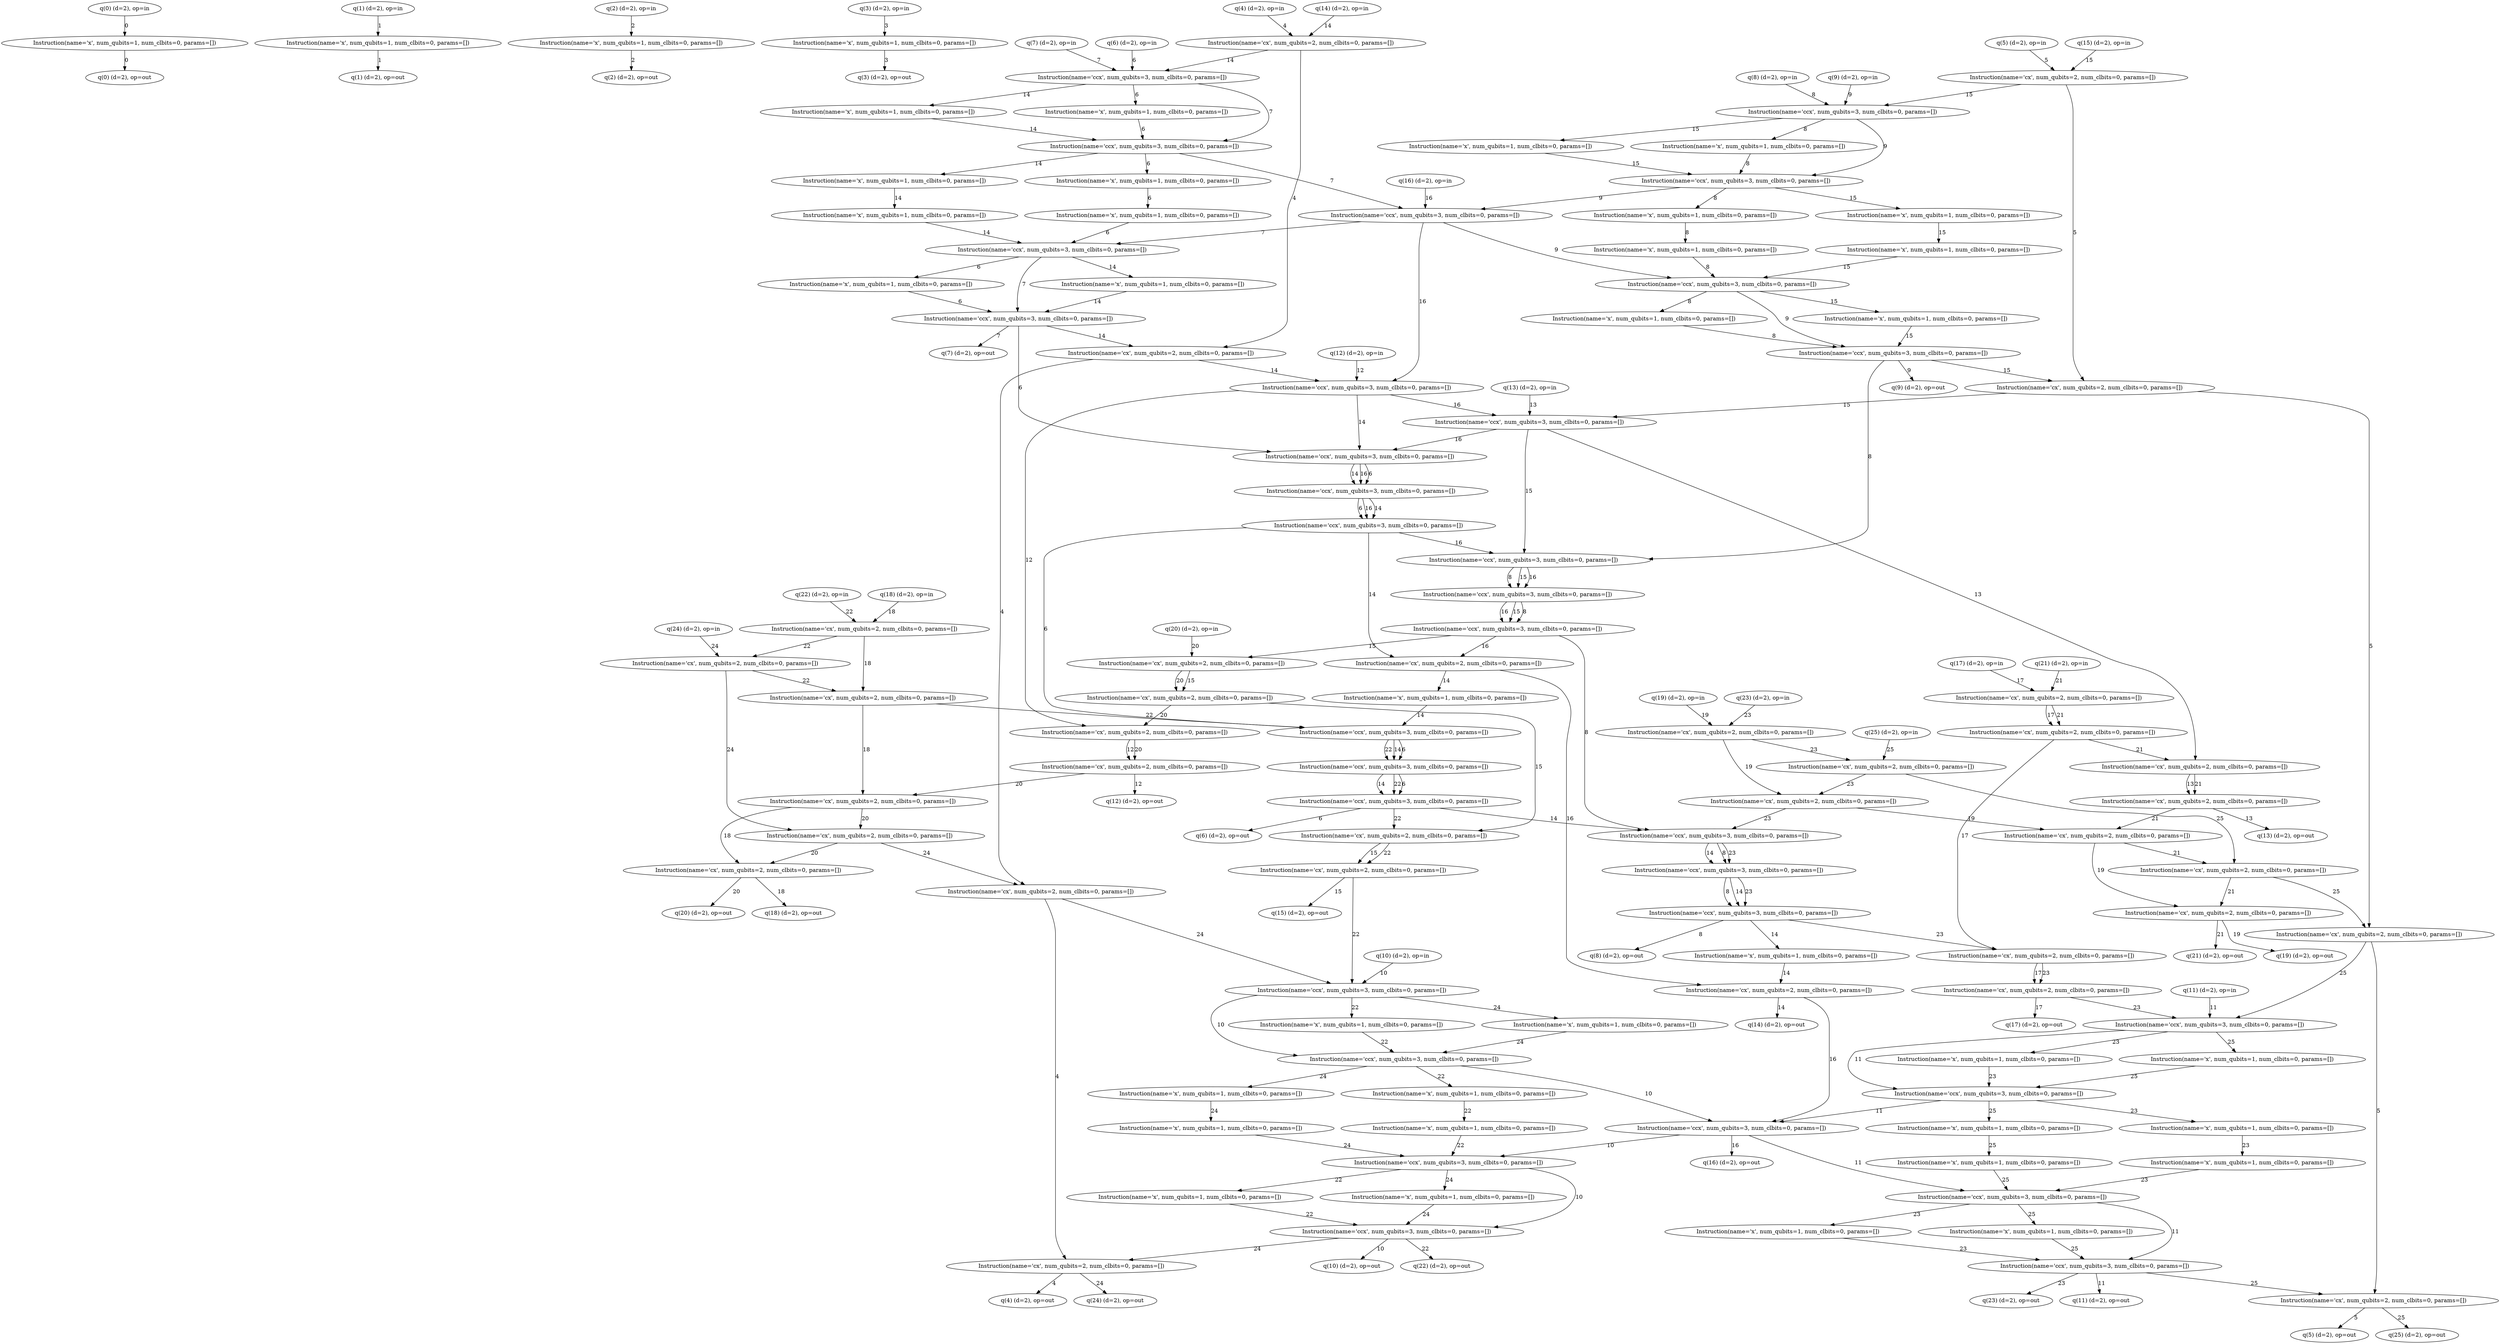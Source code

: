digraph G {
0 [label="q(0) (d=2), op=in", qubits="0", matrix="None", ancilla=false];
1 [label="q(1) (d=2), op=in", qubits="1", matrix="None", ancilla=false];
2 [label="q(2) (d=2), op=in", qubits="2", matrix="None", ancilla=false];
3 [label="q(3) (d=2), op=in", qubits="3", matrix="None", ancilla=false];
4 [label="q(4) (d=2), op=in", qubits="4", matrix="None", ancilla=false];
5 [label="q(5) (d=2), op=in", qubits="5", matrix="None", ancilla=false];
6 [label="q(6) (d=2), op=in", qubits="6", matrix="None", ancilla=true];
7 [label="q(7) (d=2), op=in", qubits="7", matrix="None", ancilla=false];
8 [label="q(8) (d=2), op=in", qubits="8", matrix="None", ancilla=true];
9 [label="q(9) (d=2), op=in", qubits="9", matrix="None", ancilla=false];
10 [label="q(10) (d=2), op=in", qubits="10", matrix="None", ancilla=false];
11 [label="q(11) (d=2), op=in", qubits="11", matrix="None", ancilla=false];
12 [label="q(12) (d=2), op=in", qubits="12", matrix="None", ancilla=true];
13 [label="q(13) (d=2), op=in", qubits="13", matrix="None", ancilla=true];
14 [label="q(14) (d=2), op=in", qubits="14", matrix="None", ancilla=true];
15 [label="q(15) (d=2), op=in", qubits="15", matrix="None", ancilla=true];
16 [label="q(16) (d=2), op=in", qubits="16", matrix="None", ancilla=true];
17 [label="q(17) (d=2), op=in", qubits="17", matrix="None", ancilla=true];
18 [label="q(18) (d=2), op=in", qubits="18", matrix="None", ancilla=true];
19 [label="q(19) (d=2), op=in", qubits="19", matrix="None", ancilla=true];
20 [label="q(20) (d=2), op=in", qubits="20", matrix="None", ancilla=true];
21 [label="q(21) (d=2), op=in", qubits="21", matrix="None", ancilla=true];
22 [label="q(22) (d=2), op=in", qubits="22", matrix="None", ancilla=true];
23 [label="q(23) (d=2), op=in", qubits="23", matrix="None", ancilla=true];
24 [label="q(24) (d=2), op=in", qubits="24", matrix="None", ancilla=true];
25 [label="q(25) (d=2), op=in", qubits="25", matrix="None", ancilla=true];
26 [label="Instruction(name='x', num_qubits=1, num_clbits=0, params=[])", qubits="0", matrix="[[0, 1], [1, 0]]"];
27 [label="Instruction(name='x', num_qubits=1, num_clbits=0, params=[])", qubits="1", matrix="[[0, 1], [1, 0]]"];
28 [label="Instruction(name='x', num_qubits=1, num_clbits=0, params=[])", qubits="2", matrix="[[0, 1], [1, 0]]"];
29 [label="Instruction(name='x', num_qubits=1, num_clbits=0, params=[])", qubits="3", matrix="[[0, 1], [1, 0]]"];
30 [label="Instruction(name='cx', num_qubits=2, num_clbits=0, params=[])", qubits="4,14", matrix="[[0, 1], [1, 0]]"];
31 [label="Instruction(name='ccx', num_qubits=3, num_clbits=0, params=[])", qubits="14,6,7", matrix="[[0, 1], [1, 0]]"];
32 [label="Instruction(name='x', num_qubits=1, num_clbits=0, params=[])", qubits="14", matrix="[[0, 1], [1, 0]]"];
33 [label="Instruction(name='x', num_qubits=1, num_clbits=0, params=[])", qubits="6", matrix="[[0, 1], [1, 0]]"];
34 [label="Instruction(name='ccx', num_qubits=3, num_clbits=0, params=[])", qubits="14,6,7", matrix="[[0, 1], [1, 0]]"];
35 [label="Instruction(name='x', num_qubits=1, num_clbits=0, params=[])", qubits="14", matrix="[[0, 1], [1, 0]]"];
36 [label="Instruction(name='x', num_qubits=1, num_clbits=0, params=[])", qubits="14", matrix="[[0, 1], [1, 0]]"];
37 [label="Instruction(name='x', num_qubits=1, num_clbits=0, params=[])", qubits="6", matrix="[[0, 1], [1, 0]]"];
38 [label="Instruction(name='x', num_qubits=1, num_clbits=0, params=[])", qubits="6", matrix="[[0, 1], [1, 0]]"];
39 [label="Instruction(name='cx', num_qubits=2, num_clbits=0, params=[])", qubits="5,15", matrix="[[0, 1], [1, 0]]"];
40 [label="Instruction(name='ccx', num_qubits=3, num_clbits=0, params=[])", qubits="15,8,9", matrix="[[0, 1], [1, 0]]"];
41 [label="Instruction(name='x', num_qubits=1, num_clbits=0, params=[])", qubits="15", matrix="[[0, 1], [1, 0]]"];
42 [label="Instruction(name='x', num_qubits=1, num_clbits=0, params=[])", qubits="8", matrix="[[0, 1], [1, 0]]"];
43 [label="Instruction(name='ccx', num_qubits=3, num_clbits=0, params=[])", qubits="15,8,9", matrix="[[0, 1], [1, 0]]"];
44 [label="Instruction(name='x', num_qubits=1, num_clbits=0, params=[])", qubits="15", matrix="[[0, 1], [1, 0]]"];
45 [label="Instruction(name='x', num_qubits=1, num_clbits=0, params=[])", qubits="15", matrix="[[0, 1], [1, 0]]"];
46 [label="Instruction(name='x', num_qubits=1, num_clbits=0, params=[])", qubits="8", matrix="[[0, 1], [1, 0]]"];
47 [label="Instruction(name='x', num_qubits=1, num_clbits=0, params=[])", qubits="8", matrix="[[0, 1], [1, 0]]"];
48 [label="Instruction(name='ccx', num_qubits=3, num_clbits=0, params=[])", qubits="7,9,16", matrix="[[0, 1], [1, 0]]"];
49 [label="Instruction(name='ccx', num_qubits=3, num_clbits=0, params=[])", qubits="14,6,7", matrix="[[0, 1], [1, 0]]"];
50 [label="Instruction(name='x', num_qubits=1, num_clbits=0, params=[])", qubits="14", matrix="[[0, 1], [1, 0]]"];
51 [label="Instruction(name='ccx', num_qubits=3, num_clbits=0, params=[])", qubits="15,8,9", matrix="[[0, 1], [1, 0]]"];
52 [label="Instruction(name='x', num_qubits=1, num_clbits=0, params=[])", qubits="15", matrix="[[0, 1], [1, 0]]"];
53 [label="Instruction(name='x', num_qubits=1, num_clbits=0, params=[])", qubits="6", matrix="[[0, 1], [1, 0]]"];
54 [label="Instruction(name='ccx', num_qubits=3, num_clbits=0, params=[])", qubits="14,6,7", matrix="[[0, 1], [1, 0]]"];
55 [label="Instruction(name='cx', num_qubits=2, num_clbits=0, params=[])", qubits="4,14", matrix="[[0, 1], [1, 0]]"];
56 [label="Instruction(name='ccx', num_qubits=3, num_clbits=0, params=[])", qubits="16,12,14", matrix="[[0, 1], [1, 0]]"];
57 [label="Instruction(name='x', num_qubits=1, num_clbits=0, params=[])", qubits="8", matrix="[[0, 1], [1, 0]]"];
58 [label="Instruction(name='ccx', num_qubits=3, num_clbits=0, params=[])", qubits="15,8,9", matrix="[[0, 1], [1, 0]]"];
59 [label="Instruction(name='cx', num_qubits=2, num_clbits=0, params=[])", qubits="5,15", matrix="[[0, 1], [1, 0]]"];
60 [label="Instruction(name='ccx', num_qubits=3, num_clbits=0, params=[])", qubits="16,13,15", matrix="[[0, 1], [1, 0]]"];
61 [label="Instruction(name='ccx', num_qubits=3, num_clbits=0, params=[])", qubits="16,14,6", matrix="[[0, 1], [1, 0]]"];
62 [label="Instruction(name='ccx', num_qubits=3, num_clbits=0, params=[])", qubits="16,6,14", matrix="[[0, 1], [1, 0]]"];
63 [label="Instruction(name='ccx', num_qubits=3, num_clbits=0, params=[])", qubits="16,14,6", matrix="[[0, 1], [1, 0]]"];
64 [label="Instruction(name='ccx', num_qubits=3, num_clbits=0, params=[])", qubits="16,15,8", matrix="[[0, 1], [1, 0]]"];
65 [label="Instruction(name='ccx', num_qubits=3, num_clbits=0, params=[])", qubits="16,8,15", matrix="[[0, 1], [1, 0]]"];
66 [label="Instruction(name='ccx', num_qubits=3, num_clbits=0, params=[])", qubits="16,15,8", matrix="[[0, 1], [1, 0]]"];
67 [label="Instruction(name='cx', num_qubits=2, num_clbits=0, params=[])", qubits="16,14", matrix="[[0, 1], [1, 0]]"];
68 [label="Instruction(name='x', num_qubits=1, num_clbits=0, params=[])", qubits="14", matrix="[[0, 1], [1, 0]]"];
69 [label="Instruction(name='cx', num_qubits=2, num_clbits=0, params=[])", qubits="15,20", matrix="[[0, 1], [1, 0]]"];
70 [label="Instruction(name='cx', num_qubits=2, num_clbits=0, params=[])", qubits="15,20", matrix="[[0, 1], [1, 0]]"];
71 [label="Instruction(name='cx', num_qubits=2, num_clbits=0, params=[])", qubits="12,20", matrix="[[0, 1], [1, 0]]"];
72 [label="Instruction(name='cx', num_qubits=2, num_clbits=0, params=[])", qubits="12,20", matrix="[[0, 1], [1, 0]]"];
73 [label="Instruction(name='cx', num_qubits=2, num_clbits=0, params=[])", qubits="17,21", matrix="[[0, 1], [1, 0]]"];
74 [label="Instruction(name='cx', num_qubits=2, num_clbits=0, params=[])", qubits="17,21", matrix="[[0, 1], [1, 0]]"];
75 [label="Instruction(name='cx', num_qubits=2, num_clbits=0, params=[])", qubits="13,21", matrix="[[0, 1], [1, 0]]"];
76 [label="Instruction(name='cx', num_qubits=2, num_clbits=0, params=[])", qubits="13,21", matrix="[[0, 1], [1, 0]]"];
77 [label="Instruction(name='cx', num_qubits=2, num_clbits=0, params=[])", qubits="18,22", matrix="[[0, 1], [1, 0]]"];
78 [label="Instruction(name='cx', num_qubits=2, num_clbits=0, params=[])", qubits="19,23", matrix="[[0, 1], [1, 0]]"];
79 [label="Instruction(name='cx', num_qubits=2, num_clbits=0, params=[])", qubits="22,24", matrix="[[0, 1], [1, 0]]"];
80 [label="Instruction(name='cx', num_qubits=2, num_clbits=0, params=[])", qubits="18,22", matrix="[[0, 1], [1, 0]]"];
81 [label="Instruction(name='ccx', num_qubits=3, num_clbits=0, params=[])", qubits="14,22,6", matrix="[[0, 1], [1, 0]]"];
82 [label="Instruction(name='ccx', num_qubits=3, num_clbits=0, params=[])", qubits="14,6,22", matrix="[[0, 1], [1, 0]]"];
83 [label="Instruction(name='ccx', num_qubits=3, num_clbits=0, params=[])", qubits="14,22,6", matrix="[[0, 1], [1, 0]]"];
84 [label="Instruction(name='cx', num_qubits=2, num_clbits=0, params=[])", qubits="15,22", matrix="[[0, 1], [1, 0]]"];
85 [label="Instruction(name='cx', num_qubits=2, num_clbits=0, params=[])", qubits="15,22", matrix="[[0, 1], [1, 0]]"];
86 [label="Instruction(name='cx', num_qubits=2, num_clbits=0, params=[])", qubits="18,20", matrix="[[0, 1], [1, 0]]"];
87 [label="Instruction(name='cx', num_qubits=2, num_clbits=0, params=[])", qubits="20,24", matrix="[[0, 1], [1, 0]]"];
88 [label="Instruction(name='cx', num_qubits=2, num_clbits=0, params=[])", qubits="18,20", matrix="[[0, 1], [1, 0]]"];
89 [label="Instruction(name='cx', num_qubits=2, num_clbits=0, params=[])", qubits="4,24", matrix="[[0, 1], [1, 0]]"];
90 [label="Instruction(name='ccx', num_qubits=3, num_clbits=0, params=[])", qubits="24,22,10", matrix="[[0, 1], [1, 0]]"];
91 [label="Instruction(name='x', num_qubits=1, num_clbits=0, params=[])", qubits="22", matrix="[[0, 1], [1, 0]]"];
92 [label="Instruction(name='x', num_qubits=1, num_clbits=0, params=[])", qubits="24", matrix="[[0, 1], [1, 0]]"];
93 [label="Instruction(name='ccx', num_qubits=3, num_clbits=0, params=[])", qubits="24,22,10", matrix="[[0, 1], [1, 0]]"];
94 [label="Instruction(name='x', num_qubits=1, num_clbits=0, params=[])", qubits="22", matrix="[[0, 1], [1, 0]]"];
95 [label="Instruction(name='x', num_qubits=1, num_clbits=0, params=[])", qubits="22", matrix="[[0, 1], [1, 0]]"];
96 [label="Instruction(name='x', num_qubits=1, num_clbits=0, params=[])", qubits="24", matrix="[[0, 1], [1, 0]]"];
97 [label="Instruction(name='x', num_qubits=1, num_clbits=0, params=[])", qubits="24", matrix="[[0, 1], [1, 0]]"];
98 [label="Instruction(name='cx', num_qubits=2, num_clbits=0, params=[])", qubits="23,25", matrix="[[0, 1], [1, 0]]"];
99 [label="Instruction(name='cx', num_qubits=2, num_clbits=0, params=[])", qubits="19,23", matrix="[[0, 1], [1, 0]]"];
100 [label="Instruction(name='ccx', num_qubits=3, num_clbits=0, params=[])", qubits="14,23,8", matrix="[[0, 1], [1, 0]]"];
101 [label="Instruction(name='ccx', num_qubits=3, num_clbits=0, params=[])", qubits="14,8,23", matrix="[[0, 1], [1, 0]]"];
102 [label="Instruction(name='ccx', num_qubits=3, num_clbits=0, params=[])", qubits="14,23,8", matrix="[[0, 1], [1, 0]]"];
103 [label="Instruction(name='x', num_qubits=1, num_clbits=0, params=[])", qubits="14", matrix="[[0, 1], [1, 0]]"];
104 [label="Instruction(name='cx', num_qubits=2, num_clbits=0, params=[])", qubits="16,14", matrix="[[0, 1], [1, 0]]"];
105 [label="Instruction(name='cx', num_qubits=2, num_clbits=0, params=[])", qubits="17,23", matrix="[[0, 1], [1, 0]]"];
106 [label="Instruction(name='cx', num_qubits=2, num_clbits=0, params=[])", qubits="17,23", matrix="[[0, 1], [1, 0]]"];
107 [label="Instruction(name='cx', num_qubits=2, num_clbits=0, params=[])", qubits="19,21", matrix="[[0, 1], [1, 0]]"];
108 [label="Instruction(name='cx', num_qubits=2, num_clbits=0, params=[])", qubits="21,25", matrix="[[0, 1], [1, 0]]"];
109 [label="Instruction(name='cx', num_qubits=2, num_clbits=0, params=[])", qubits="19,21", matrix="[[0, 1], [1, 0]]"];
110 [label="Instruction(name='cx', num_qubits=2, num_clbits=0, params=[])", qubits="5,25", matrix="[[0, 1], [1, 0]]"];
111 [label="Instruction(name='ccx', num_qubits=3, num_clbits=0, params=[])", qubits="25,23,11", matrix="[[0, 1], [1, 0]]"];
112 [label="Instruction(name='x', num_qubits=1, num_clbits=0, params=[])", qubits="23", matrix="[[0, 1], [1, 0]]"];
113 [label="Instruction(name='x', num_qubits=1, num_clbits=0, params=[])", qubits="25", matrix="[[0, 1], [1, 0]]"];
114 [label="Instruction(name='ccx', num_qubits=3, num_clbits=0, params=[])", qubits="25,23,11", matrix="[[0, 1], [1, 0]]"];
115 [label="Instruction(name='ccx', num_qubits=3, num_clbits=0, params=[])", qubits="10,11,16", matrix="[[0, 1], [1, 0]]"];
116 [label="Instruction(name='x', num_qubits=1, num_clbits=0, params=[])", qubits="23", matrix="[[0, 1], [1, 0]]"];
117 [label="Instruction(name='x', num_qubits=1, num_clbits=0, params=[])", qubits="23", matrix="[[0, 1], [1, 0]]"];
118 [label="Instruction(name='ccx', num_qubits=3, num_clbits=0, params=[])", qubits="24,22,10", matrix="[[0, 1], [1, 0]]"];
119 [label="Instruction(name='x', num_qubits=1, num_clbits=0, params=[])", qubits="22", matrix="[[0, 1], [1, 0]]"];
120 [label="Instruction(name='x', num_qubits=1, num_clbits=0, params=[])", qubits="24", matrix="[[0, 1], [1, 0]]"];
121 [label="Instruction(name='ccx', num_qubits=3, num_clbits=0, params=[])", qubits="24,22,10", matrix="[[0, 1], [1, 0]]"];
122 [label="Instruction(name='x', num_qubits=1, num_clbits=0, params=[])", qubits="25", matrix="[[0, 1], [1, 0]]"];
123 [label="Instruction(name='x', num_qubits=1, num_clbits=0, params=[])", qubits="25", matrix="[[0, 1], [1, 0]]"];
124 [label="Instruction(name='ccx', num_qubits=3, num_clbits=0, params=[])", qubits="25,23,11", matrix="[[0, 1], [1, 0]]"];
125 [label="Instruction(name='x', num_qubits=1, num_clbits=0, params=[])", qubits="23", matrix="[[0, 1], [1, 0]]"];
126 [label="Instruction(name='x', num_qubits=1, num_clbits=0, params=[])", qubits="25", matrix="[[0, 1], [1, 0]]"];
127 [label="Instruction(name='ccx', num_qubits=3, num_clbits=0, params=[])", qubits="25,23,11", matrix="[[0, 1], [1, 0]]"];
128 [label="Instruction(name='cx', num_qubits=2, num_clbits=0, params=[])", qubits="4,24", matrix="[[0, 1], [1, 0]]"];
129 [label="Instruction(name='cx', num_qubits=2, num_clbits=0, params=[])", qubits="5,25", matrix="[[0, 1], [1, 0]]"];
130 [label="q(0) (d=2), op=out", qubits="0", matrix="None", ancilla=false];
131 [label="q(1) (d=2), op=out", qubits="1", matrix="None", ancilla=false];
132 [label="q(2) (d=2), op=out", qubits="2", matrix="None", ancilla=false];
133 [label="q(3) (d=2), op=out", qubits="3", matrix="None", ancilla=false];
134 [label="q(4) (d=2), op=out", qubits="4", matrix="None", ancilla=false];
135 [label="q(5) (d=2), op=out", qubits="5", matrix="None", ancilla=false];
136 [label="q(6) (d=2), op=out", qubits="6", matrix="None", ancilla=false];
137 [label="q(7) (d=2), op=out", qubits="7", matrix="None", ancilla=false];
138 [label="q(8) (d=2), op=out", qubits="8", matrix="None", ancilla=false];
139 [label="q(9) (d=2), op=out", qubits="9", matrix="None", ancilla=false];
140 [label="q(10) (d=2), op=out", qubits="10", matrix="None", ancilla=false];
141 [label="q(11) (d=2), op=out", qubits="11", matrix="None", ancilla=false];
142 [label="q(12) (d=2), op=out", qubits="12", matrix="None", ancilla=true];
143 [label="q(13) (d=2), op=out", qubits="13", matrix="None", ancilla=true];
144 [label="q(14) (d=2), op=out", qubits="14", matrix="None", ancilla=true];
145 [label="q(15) (d=2), op=out", qubits="15", matrix="None", ancilla=true];
146 [label="q(16) (d=2), op=out", qubits="16", matrix="None", ancilla=true];
147 [label="q(17) (d=2), op=out", qubits="17", matrix="None", ancilla=true];
148 [label="q(18) (d=2), op=out", qubits="18", matrix="None", ancilla=true];
149 [label="q(19) (d=2), op=out", qubits="19", matrix="None", ancilla=true];
150 [label="q(20) (d=2), op=out", qubits="20", matrix="None", ancilla=true];
151 [label="q(21) (d=2), op=out", qubits="21", matrix="None", ancilla=true];
152 [label="q(22) (d=2), op=out", qubits="22", matrix="None", ancilla=true];
153 [label="q(23) (d=2), op=out", qubits="23", matrix="None", ancilla=true];
154 [label="q(24) (d=2), op=out", qubits="24", matrix="None", ancilla=true];
155 [label="q(25) (d=2), op=out", qubits="25", matrix="None", ancilla=true];
0 -> 26 [label=0];
1 -> 27 [label=1];
2 -> 28 [label=2];
3 -> 29 [label=3];
4 -> 30 [label=4];
14 -> 30 [label=14];
30 -> 31 [label=14];
6 -> 31 [label=6];
7 -> 31 [label=7];
31 -> 32 [label=14];
31 -> 33 [label=6];
32 -> 34 [label=14];
33 -> 34 [label=6];
31 -> 34 [label=7];
34 -> 35 [label=14];
35 -> 36 [label=14];
34 -> 37 [label=6];
37 -> 38 [label=6];
5 -> 39 [label=5];
15 -> 39 [label=15];
39 -> 40 [label=15];
8 -> 40 [label=8];
9 -> 40 [label=9];
40 -> 41 [label=15];
40 -> 42 [label=8];
41 -> 43 [label=15];
42 -> 43 [label=8];
40 -> 43 [label=9];
43 -> 44 [label=15];
44 -> 45 [label=15];
43 -> 46 [label=8];
46 -> 47 [label=8];
34 -> 48 [label=7];
43 -> 48 [label=9];
16 -> 48 [label=16];
36 -> 49 [label=14];
38 -> 49 [label=6];
48 -> 49 [label=7];
49 -> 50 [label=14];
45 -> 51 [label=15];
47 -> 51 [label=8];
48 -> 51 [label=9];
51 -> 52 [label=15];
49 -> 53 [label=6];
50 -> 54 [label=14];
53 -> 54 [label=6];
49 -> 54 [label=7];
30 -> 55 [label=4];
54 -> 55 [label=14];
48 -> 56 [label=16];
12 -> 56 [label=12];
55 -> 56 [label=14];
51 -> 57 [label=8];
52 -> 58 [label=15];
57 -> 58 [label=8];
51 -> 58 [label=9];
39 -> 59 [label=5];
58 -> 59 [label=15];
56 -> 60 [label=16];
13 -> 60 [label=13];
59 -> 60 [label=15];
60 -> 61 [label=16];
56 -> 61 [label=14];
54 -> 61 [label=6];
61 -> 62 [label=16];
61 -> 62 [label=6];
61 -> 62 [label=14];
62 -> 63 [label=16];
62 -> 63 [label=14];
62 -> 63 [label=6];
63 -> 64 [label=16];
60 -> 64 [label=15];
58 -> 64 [label=8];
64 -> 65 [label=16];
64 -> 65 [label=8];
64 -> 65 [label=15];
65 -> 66 [label=16];
65 -> 66 [label=15];
65 -> 66 [label=8];
66 -> 67 [label=16];
63 -> 67 [label=14];
67 -> 68 [label=14];
66 -> 69 [label=15];
20 -> 69 [label=20];
69 -> 70 [label=15];
69 -> 70 [label=20];
56 -> 71 [label=12];
70 -> 71 [label=20];
71 -> 72 [label=12];
71 -> 72 [label=20];
17 -> 73 [label=17];
21 -> 73 [label=21];
73 -> 74 [label=17];
73 -> 74 [label=21];
60 -> 75 [label=13];
74 -> 75 [label=21];
75 -> 76 [label=13];
75 -> 76 [label=21];
18 -> 77 [label=18];
22 -> 77 [label=22];
19 -> 78 [label=19];
23 -> 78 [label=23];
77 -> 79 [label=22];
24 -> 79 [label=24];
77 -> 80 [label=18];
79 -> 80 [label=22];
68 -> 81 [label=14];
80 -> 81 [label=22];
63 -> 81 [label=6];
81 -> 82 [label=14];
81 -> 82 [label=6];
81 -> 82 [label=22];
82 -> 83 [label=14];
82 -> 83 [label=22];
82 -> 83 [label=6];
70 -> 84 [label=15];
83 -> 84 [label=22];
84 -> 85 [label=15];
84 -> 85 [label=22];
80 -> 86 [label=18];
72 -> 86 [label=20];
86 -> 87 [label=20];
79 -> 87 [label=24];
86 -> 88 [label=18];
87 -> 88 [label=20];
55 -> 89 [label=4];
87 -> 89 [label=24];
89 -> 90 [label=24];
85 -> 90 [label=22];
10 -> 90 [label=10];
90 -> 91 [label=22];
90 -> 92 [label=24];
92 -> 93 [label=24];
91 -> 93 [label=22];
90 -> 93 [label=10];
93 -> 94 [label=22];
94 -> 95 [label=22];
93 -> 96 [label=24];
96 -> 97 [label=24];
78 -> 98 [label=23];
25 -> 98 [label=25];
78 -> 99 [label=19];
98 -> 99 [label=23];
83 -> 100 [label=14];
99 -> 100 [label=23];
66 -> 100 [label=8];
100 -> 101 [label=14];
100 -> 101 [label=8];
100 -> 101 [label=23];
101 -> 102 [label=14];
101 -> 102 [label=23];
101 -> 102 [label=8];
102 -> 103 [label=14];
67 -> 104 [label=16];
103 -> 104 [label=14];
74 -> 105 [label=17];
102 -> 105 [label=23];
105 -> 106 [label=17];
105 -> 106 [label=23];
99 -> 107 [label=19];
76 -> 107 [label=21];
107 -> 108 [label=21];
98 -> 108 [label=25];
107 -> 109 [label=19];
108 -> 109 [label=21];
59 -> 110 [label=5];
108 -> 110 [label=25];
110 -> 111 [label=25];
106 -> 111 [label=23];
11 -> 111 [label=11];
111 -> 112 [label=23];
111 -> 113 [label=25];
113 -> 114 [label=25];
112 -> 114 [label=23];
111 -> 114 [label=11];
93 -> 115 [label=10];
114 -> 115 [label=11];
104 -> 115 [label=16];
114 -> 116 [label=23];
116 -> 117 [label=23];
97 -> 118 [label=24];
95 -> 118 [label=22];
115 -> 118 [label=10];
118 -> 119 [label=22];
118 -> 120 [label=24];
120 -> 121 [label=24];
119 -> 121 [label=22];
118 -> 121 [label=10];
114 -> 122 [label=25];
122 -> 123 [label=25];
123 -> 124 [label=25];
117 -> 124 [label=23];
115 -> 124 [label=11];
124 -> 125 [label=23];
124 -> 126 [label=25];
126 -> 127 [label=25];
125 -> 127 [label=23];
124 -> 127 [label=11];
89 -> 128 [label=4];
121 -> 128 [label=24];
110 -> 129 [label=5];
127 -> 129 [label=25];
26 -> 130 [label=0];
27 -> 131 [label=1];
28 -> 132 [label=2];
29 -> 133 [label=3];
128 -> 134 [label=4];
129 -> 135 [label=5];
83 -> 136 [label=6];
54 -> 137 [label=7];
102 -> 138 [label=8];
58 -> 139 [label=9];
121 -> 140 [label=10];
127 -> 141 [label=11];
72 -> 142 [label=12];
76 -> 143 [label=13];
104 -> 144 [label=14];
85 -> 145 [label=15];
115 -> 146 [label=16];
106 -> 147 [label=17];
88 -> 148 [label=18];
109 -> 149 [label=19];
88 -> 150 [label=20];
109 -> 151 [label=21];
121 -> 152 [label=22];
127 -> 153 [label=23];
128 -> 154 [label=24];
129 -> 155 [label=25];
}
